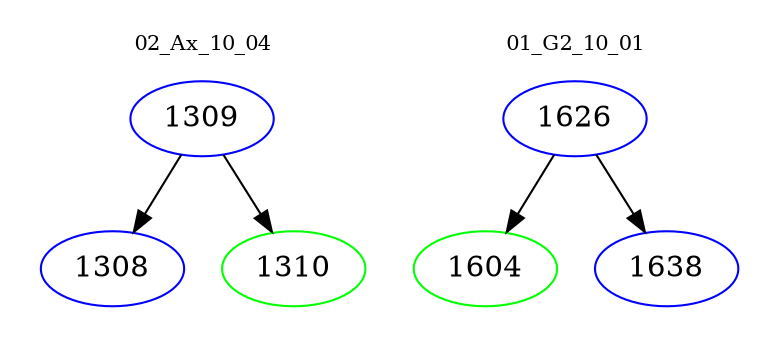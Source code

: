 digraph{
subgraph cluster_0 {
color = white
label = "02_Ax_10_04";
fontsize=10;
T0_1309 [label="1309", color="blue"]
T0_1309 -> T0_1308 [color="black"]
T0_1308 [label="1308", color="blue"]
T0_1309 -> T0_1310 [color="black"]
T0_1310 [label="1310", color="green"]
}
subgraph cluster_1 {
color = white
label = "01_G2_10_01";
fontsize=10;
T1_1626 [label="1626", color="blue"]
T1_1626 -> T1_1604 [color="black"]
T1_1604 [label="1604", color="green"]
T1_1626 -> T1_1638 [color="black"]
T1_1638 [label="1638", color="blue"]
}
}
